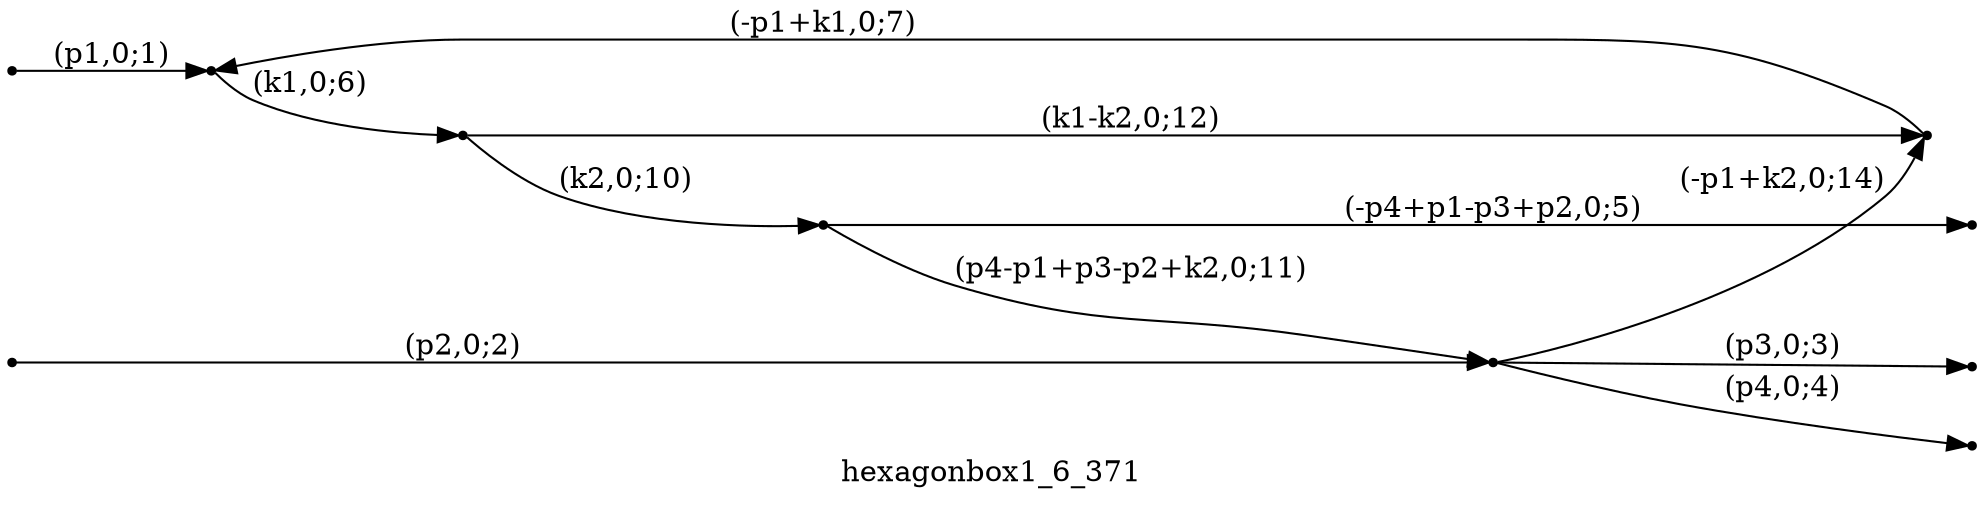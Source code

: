 digraph hexagonbox1_6_371 {
  label="hexagonbox1_6_371";
  rankdir="LR";
  subgraph edges {
    -1 -> 2 [label="(p1,0;1)"];
    -2 -> 5 [label="(p2,0;2)"];
    5 -> -3 [label="(p3,0;3)"];
    5 -> -4 [label="(p4,0;4)"];
    1 -> -5 [label="(-p4+p1-p3+p2,0;5)"];
    2 -> 3 [label="(k1,0;6)"];
    4 -> 2 [label="(-p1+k1,0;7)"];
    3 -> 1 [label="(k2,0;10)"];
    1 -> 5 [label="(p4-p1+p3-p2+k2,0;11)"];
    3 -> 4 [label="(k1-k2,0;12)"];
    5 -> 4 [label="(-p1+k2,0;14)"];
  }
  subgraph incoming { rank="source"; -1; -2; }
  subgraph outgoing { rank="sink"; -3; -4; -5; }
-5 [shape=point];
-4 [shape=point];
-3 [shape=point];
-2 [shape=point];
-1 [shape=point];
1 [shape=point];
2 [shape=point];
3 [shape=point];
4 [shape=point];
5 [shape=point];
}

